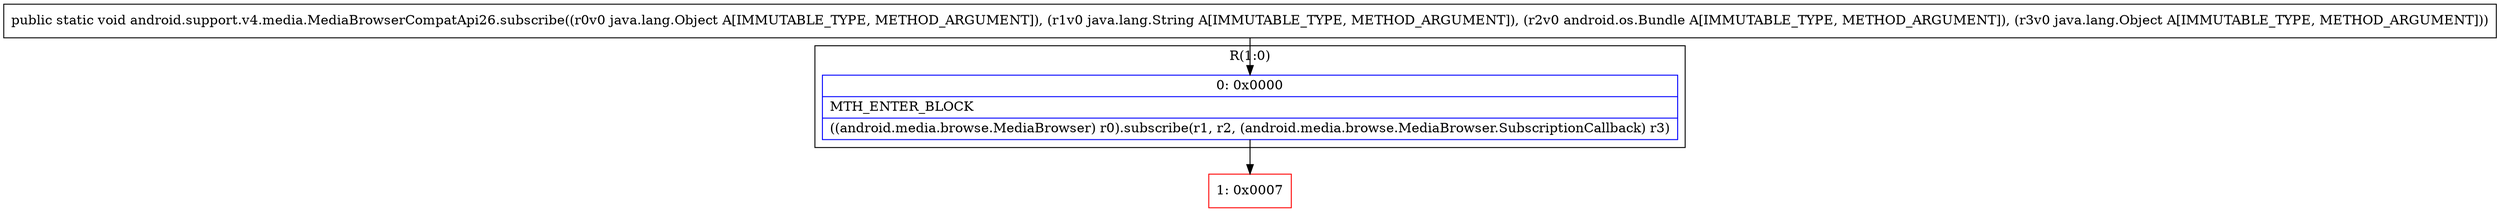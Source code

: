digraph "CFG forandroid.support.v4.media.MediaBrowserCompatApi26.subscribe(Ljava\/lang\/Object;Ljava\/lang\/String;Landroid\/os\/Bundle;Ljava\/lang\/Object;)V" {
subgraph cluster_Region_442780937 {
label = "R(1:0)";
node [shape=record,color=blue];
Node_0 [shape=record,label="{0\:\ 0x0000|MTH_ENTER_BLOCK\l|((android.media.browse.MediaBrowser) r0).subscribe(r1, r2, (android.media.browse.MediaBrowser.SubscriptionCallback) r3)\l}"];
}
Node_1 [shape=record,color=red,label="{1\:\ 0x0007}"];
MethodNode[shape=record,label="{public static void android.support.v4.media.MediaBrowserCompatApi26.subscribe((r0v0 java.lang.Object A[IMMUTABLE_TYPE, METHOD_ARGUMENT]), (r1v0 java.lang.String A[IMMUTABLE_TYPE, METHOD_ARGUMENT]), (r2v0 android.os.Bundle A[IMMUTABLE_TYPE, METHOD_ARGUMENT]), (r3v0 java.lang.Object A[IMMUTABLE_TYPE, METHOD_ARGUMENT])) }"];
MethodNode -> Node_0;
Node_0 -> Node_1;
}

